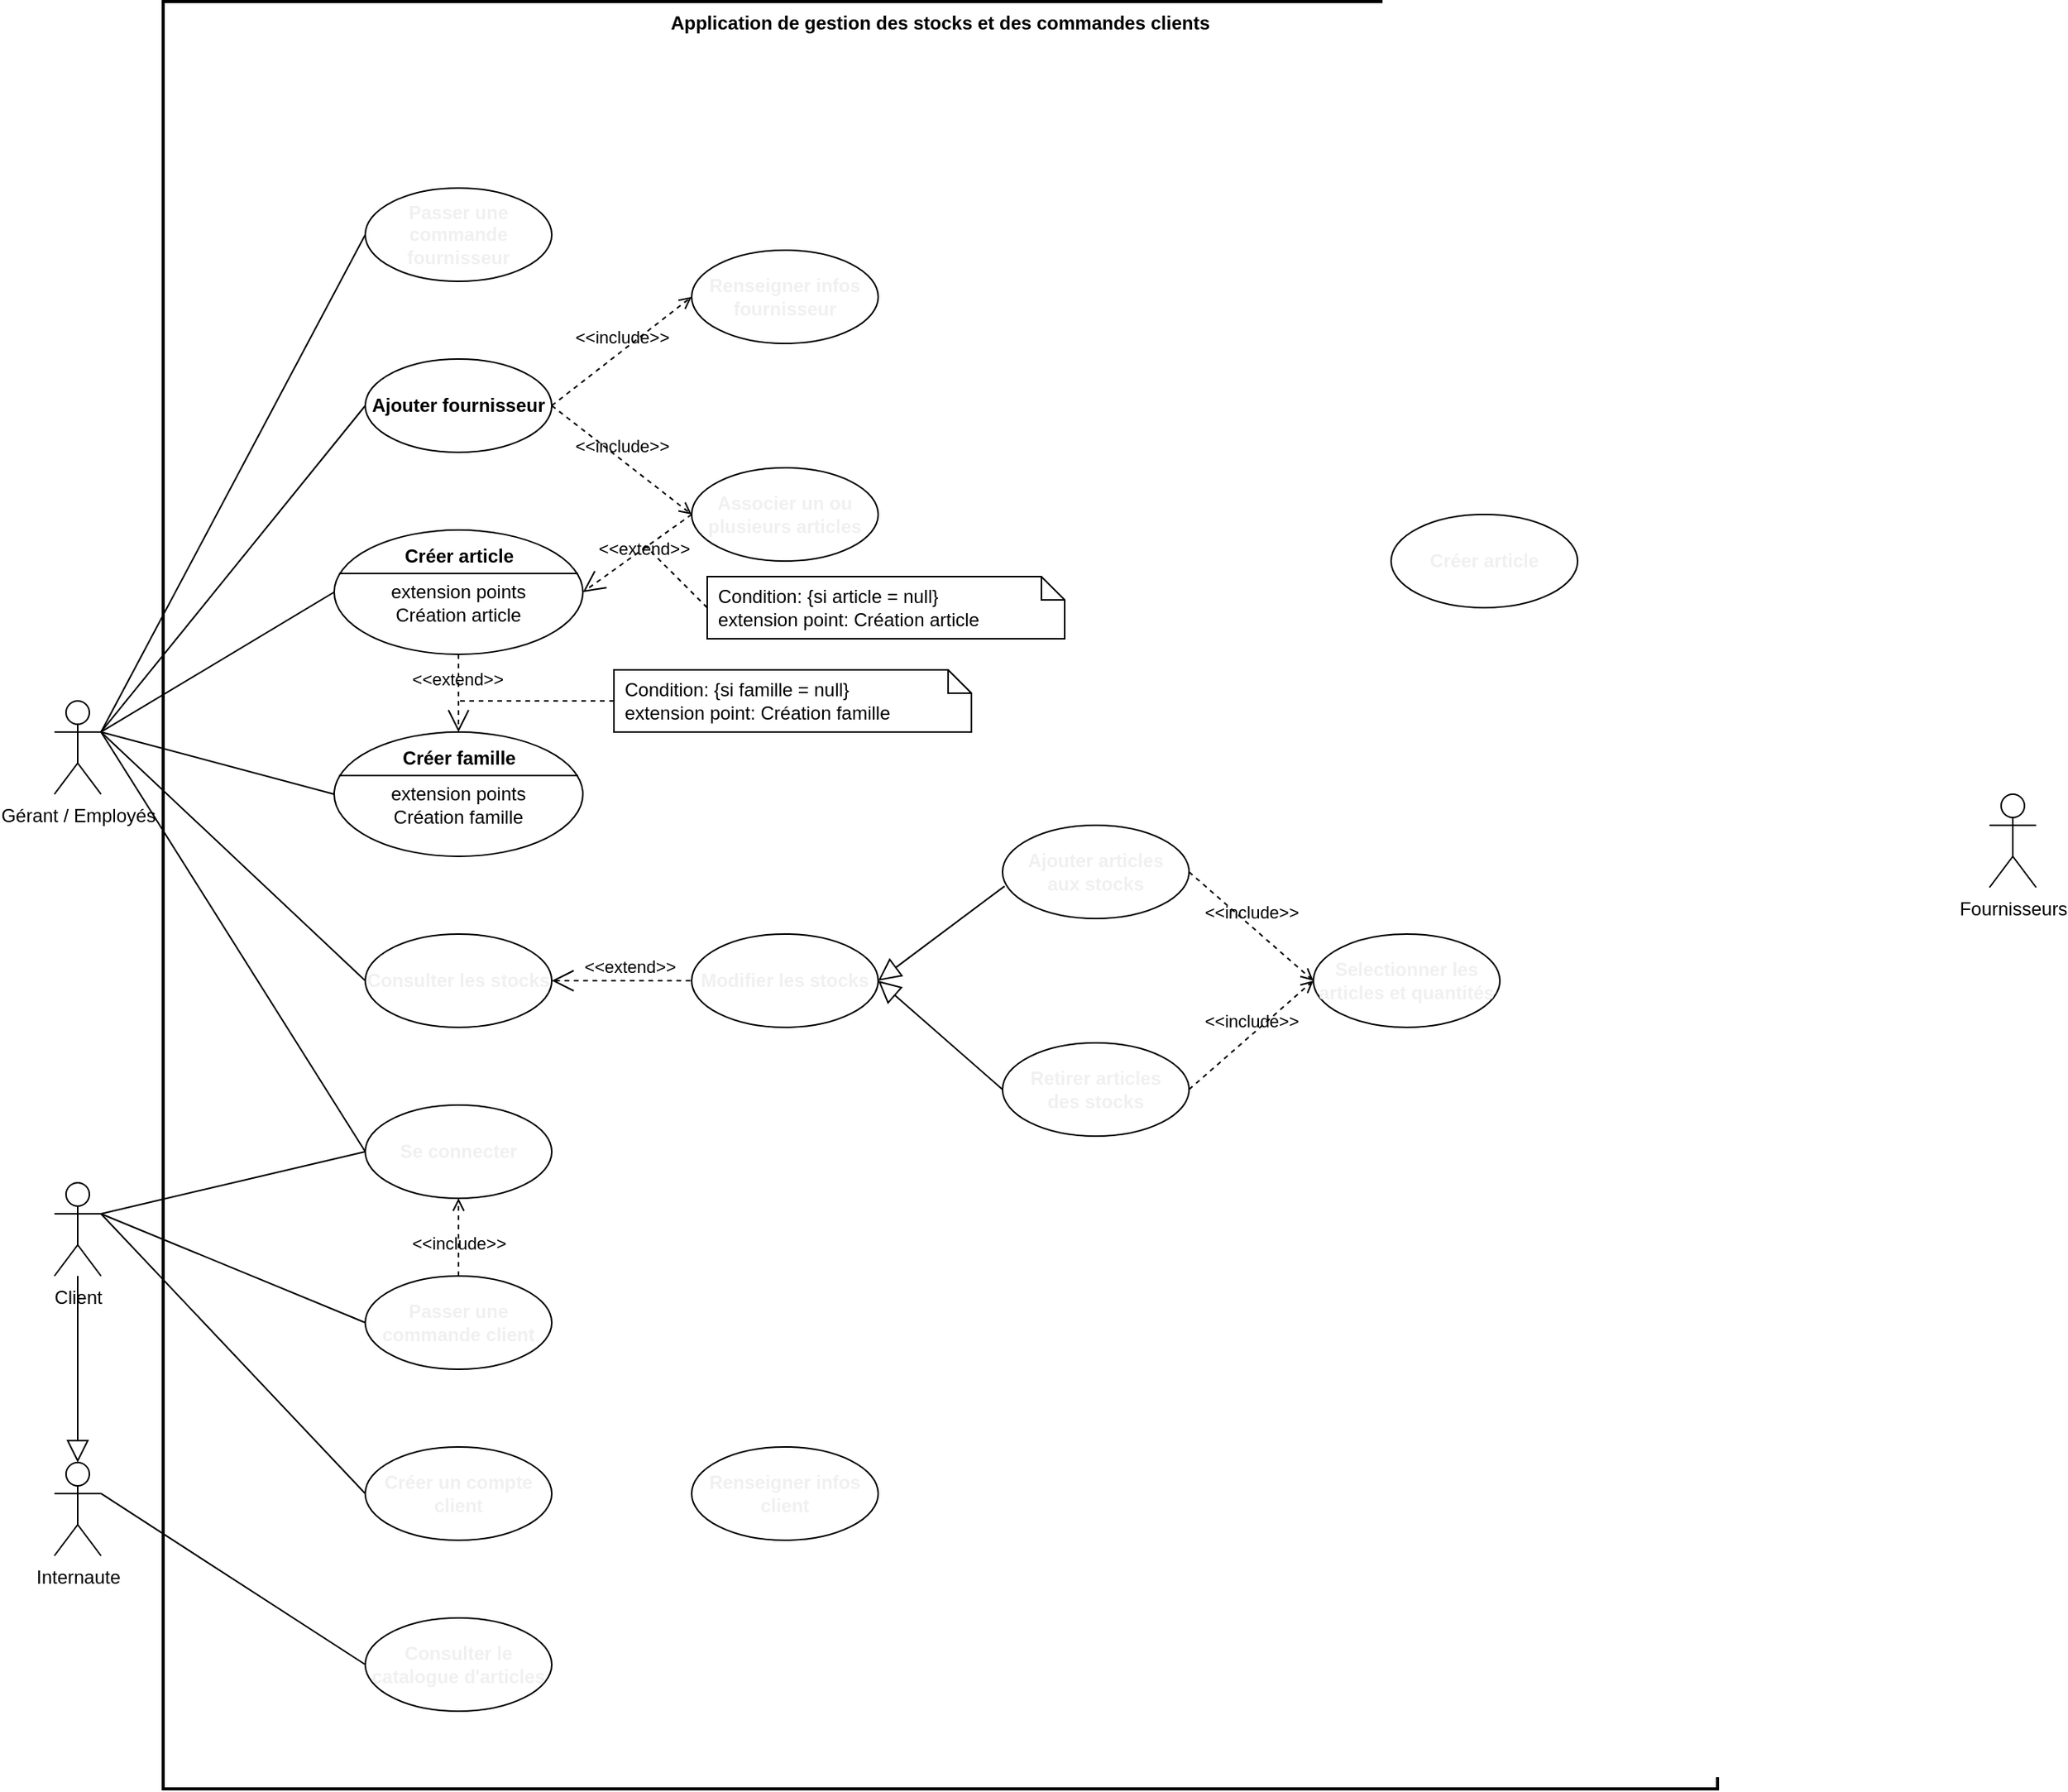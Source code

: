 <mxfile>
    <diagram id="o71ToMmGcE9urnErJe_Q" name="Page-1">
        <mxGraphModel dx="2272" dy="2007" grid="1" gridSize="10" guides="1" tooltips="1" connect="1" arrows="1" fold="1" page="1" pageScale="1" pageWidth="827" pageHeight="1169" background="none" math="0" shadow="0">
            <root>
                <mxCell id="0"/>
                <mxCell id="1" parent="0"/>
                <mxCell id="60" style="rounded=0;orthogonalLoop=1;jettySize=auto;html=1;exitX=1;exitY=0.333;exitDx=0;exitDy=0;exitPerimeter=0;entryX=0;entryY=0.5;entryDx=0;entryDy=0;endArrow=none;endFill=0;endSize=6;" parent="1" source="2" target="26" edge="1">
                    <mxGeometry relative="1" as="geometry"/>
                </mxCell>
                <mxCell id="61" style="edgeStyle=none;rounded=0;orthogonalLoop=1;jettySize=auto;html=1;exitX=1;exitY=0.333;exitDx=0;exitDy=0;exitPerimeter=0;entryX=0;entryY=0.5;entryDx=0;entryDy=0;endArrow=none;endFill=0;endSize=6;" parent="1" source="2" target="58" edge="1">
                    <mxGeometry relative="1" as="geometry"/>
                </mxCell>
                <mxCell id="80" style="edgeStyle=none;rounded=0;orthogonalLoop=1;jettySize=auto;html=1;exitX=1;exitY=0.333;exitDx=0;exitDy=0;exitPerimeter=0;entryX=0;entryY=0.5;entryDx=0;entryDy=0;endArrow=none;endFill=0;endSize=6;" parent="1" source="2" target="VlSE2aysGlBR9VW1DoNy-73" edge="1">
                    <mxGeometry relative="1" as="geometry"/>
                </mxCell>
                <mxCell id="2" value="Gérant / Employés" style="shape=umlActor;verticalLabelPosition=bottom;verticalAlign=top;html=1;outlineConnect=0;fontFamily=Helvetica;labelBackgroundColor=none;labelBorderColor=none;" parent="1" vertex="1">
                    <mxGeometry x="-760" y="310" width="30" height="60" as="geometry"/>
                </mxCell>
                <mxCell id="19" value="Ajouter articles&lt;br&gt;aux stocks" style="shape=ellipse;html=1;strokeWidth=1;fontStyle=1;whiteSpace=wrap;align=center;perimeter=ellipsePerimeter;labelBackgroundColor=none;fontFamily=Helvetica;fontColor=#f0f0f0;" parent="1" vertex="1">
                    <mxGeometry x="-150" y="390" width="120" height="60" as="geometry"/>
                </mxCell>
                <mxCell id="20" value="Créer un compte client" style="shape=ellipse;html=1;strokeWidth=1;fontStyle=1;whiteSpace=wrap;align=center;perimeter=ellipsePerimeter;labelBackgroundColor=none;fontFamily=Helvetica;fontColor=#f0f0f0;" parent="1" vertex="1">
                    <mxGeometry x="-560" y="790" width="120" height="60" as="geometry"/>
                </mxCell>
                <mxCell id="21" value="Retirer articles &lt;br&gt;des stocks" style="shape=ellipse;html=1;strokeWidth=1;fontStyle=1;whiteSpace=wrap;align=center;perimeter=ellipsePerimeter;labelBackgroundColor=none;fontFamily=Helvetica;fontColor=#f0f0f0;" parent="1" vertex="1">
                    <mxGeometry x="-150" y="530" width="120" height="60" as="geometry"/>
                </mxCell>
                <mxCell id="63" style="edgeStyle=none;rounded=0;orthogonalLoop=1;jettySize=auto;html=1;exitX=0;exitY=0.5;exitDx=0;exitDy=0;entryX=1;entryY=0.333;entryDx=0;entryDy=0;entryPerimeter=0;endArrow=none;endFill=0;endSize=6;exitPerimeter=0;" parent="1" source="94" target="2" edge="1">
                    <mxGeometry relative="1" as="geometry">
                        <mxPoint x="-560" y="400" as="sourcePoint"/>
                    </mxGeometry>
                </mxCell>
                <mxCell id="64" style="edgeStyle=none;rounded=0;orthogonalLoop=1;jettySize=auto;html=1;exitX=0;exitY=0.5;exitDx=0;exitDy=0;endArrow=none;endFill=0;endSize=6;entryX=1;entryY=0.333;entryDx=0;entryDy=0;entryPerimeter=0;exitPerimeter=0;" parent="1" source="104" target="2" edge="1">
                    <mxGeometry relative="1" as="geometry">
                        <mxPoint x="-730" y="160" as="targetPoint"/>
                        <mxPoint x="-560" y="280" as="sourcePoint"/>
                    </mxGeometry>
                </mxCell>
                <mxCell id="26" value="Ajouter fournisseur" style="shape=ellipse;html=1;strokeWidth=1;fontStyle=1;whiteSpace=wrap;align=center;perimeter=ellipsePerimeter;labelBackgroundColor=none;fontFamily=Helvetica;" parent="1" vertex="1">
                    <mxGeometry x="-560" y="90" width="120" height="60" as="geometry"/>
                </mxCell>
                <mxCell id="34" value="Modifier les stocks" style="shape=ellipse;html=1;strokeWidth=1;fontStyle=1;whiteSpace=wrap;align=center;perimeter=ellipsePerimeter;labelBackgroundColor=none;fontFamily=Helvetica;fontColor=#f0f0f0;" parent="1" vertex="1">
                    <mxGeometry x="-350" y="460" width="120" height="60" as="geometry"/>
                </mxCell>
                <mxCell id="40" value="Renseigner infos client" style="shape=ellipse;html=1;strokeWidth=1;fontStyle=1;whiteSpace=wrap;align=center;perimeter=ellipsePerimeter;labelBackgroundColor=none;fontFamily=Helvetica;fontColor=#f0f0f0;" parent="1" vertex="1">
                    <mxGeometry x="-350" y="790" width="120" height="60" as="geometry"/>
                </mxCell>
                <mxCell id="56" value="Renseigner infos fournisseur" style="shape=ellipse;html=1;strokeWidth=1;fontStyle=1;whiteSpace=wrap;align=center;perimeter=ellipsePerimeter;labelBackgroundColor=none;fontFamily=Helvetica;fontColor=#f0f0f0;" parent="1" vertex="1">
                    <mxGeometry x="-350" y="20" width="120" height="60" as="geometry"/>
                </mxCell>
                <mxCell id="66" style="edgeStyle=none;rounded=0;orthogonalLoop=1;jettySize=auto;html=1;exitX=1;exitY=0.333;exitDx=0;exitDy=0;exitPerimeter=0;entryX=0;entryY=0.5;entryDx=0;entryDy=0;endArrow=none;endFill=0;endSize=6;" parent="1" source="VlSE2aysGlBR9VW1DoNy-65" target="20" edge="1">
                    <mxGeometry relative="1" as="geometry"/>
                </mxCell>
                <mxCell id="67" style="edgeStyle=none;rounded=0;orthogonalLoop=1;jettySize=auto;html=1;exitX=1;exitY=0.333;exitDx=0;exitDy=0;exitPerimeter=0;entryX=0;entryY=0.5;entryDx=0;entryDy=0;endArrow=none;endFill=0;endSize=6;" parent="1" source="VlSE2aysGlBR9VW1DoNy-65" target="VlSE2aysGlBR9VW1DoNy-73" edge="1">
                    <mxGeometry relative="1" as="geometry"/>
                </mxCell>
                <mxCell id="68" style="edgeStyle=none;rounded=0;orthogonalLoop=1;jettySize=auto;html=1;exitX=1;exitY=0.333;exitDx=0;exitDy=0;exitPerimeter=0;entryX=0;entryY=0.5;entryDx=0;entryDy=0;endArrow=none;endFill=0;endSize=6;" parent="1" source="VlSE2aysGlBR9VW1DoNy-65" target="VlSE2aysGlBR9VW1DoNy-69" edge="1">
                    <mxGeometry relative="1" as="geometry"/>
                </mxCell>
                <mxCell id="VlSE2aysGlBR9VW1DoNy-65" value="Client" style="shape=umlActor;html=1;verticalLabelPosition=bottom;verticalAlign=top;align=center;" parent="1" vertex="1">
                    <mxGeometry x="-760" y="620" width="30" height="60" as="geometry"/>
                </mxCell>
                <mxCell id="VlSE2aysGlBR9VW1DoNy-66" value="Fournisseurs" style="shape=umlActor;html=1;verticalLabelPosition=bottom;verticalAlign=top;align=center;" parent="1" vertex="1">
                    <mxGeometry x="485" y="370" width="30" height="60" as="geometry"/>
                </mxCell>
                <mxCell id="VlSE2aysGlBR9VW1DoNy-69" value="Passer une commande client" style="shape=ellipse;html=1;strokeWidth=1;fontStyle=1;whiteSpace=wrap;align=center;perimeter=ellipsePerimeter;labelBackgroundColor=none;fontFamily=Helvetica;fontColor=#f0f0f0;" parent="1" vertex="1">
                    <mxGeometry x="-560" y="680" width="120" height="60" as="geometry"/>
                </mxCell>
                <mxCell id="VlSE2aysGlBR9VW1DoNy-72" value="Application de gestion des stocks et des commandes clients" style="shape=rect;html=1;verticalAlign=top;fontStyle=1;whiteSpace=wrap;align=center;fillColor=none;strokeWidth=2;" parent="1" vertex="1">
                    <mxGeometry x="-690" y="-140" width="1000" height="1150" as="geometry"/>
                </mxCell>
                <mxCell id="VlSE2aysGlBR9VW1DoNy-73" value="Se connecter" style="shape=ellipse;html=1;strokeWidth=1;fontStyle=1;whiteSpace=wrap;align=center;perimeter=ellipsePerimeter;labelBackgroundColor=none;fontFamily=Helvetica;fontColor=#f0f0f0;" parent="1" vertex="1">
                    <mxGeometry x="-560" y="570" width="120" height="60" as="geometry"/>
                </mxCell>
                <mxCell id="62" style="edgeStyle=none;rounded=0;orthogonalLoop=1;jettySize=auto;html=1;exitX=0;exitY=0.5;exitDx=0;exitDy=0;entryX=1;entryY=0.333;entryDx=0;entryDy=0;entryPerimeter=0;endArrow=none;endFill=0;endSize=6;" parent="1" source="VlSE2aysGlBR9VW1DoNy-76" target="2" edge="1">
                    <mxGeometry relative="1" as="geometry"/>
                </mxCell>
                <mxCell id="VlSE2aysGlBR9VW1DoNy-76" value="&lt;span&gt;Consulter&amp;nbsp;&lt;/span&gt;&lt;span&gt;les stocks&lt;/span&gt;" style="shape=ellipse;html=1;strokeWidth=1;fontStyle=1;whiteSpace=wrap;align=center;perimeter=ellipsePerimeter;labelBackgroundColor=none;fontFamily=Helvetica;fontColor=#f0f0f0;" parent="1" vertex="1">
                    <mxGeometry x="-560" y="460" width="120" height="60" as="geometry"/>
                </mxCell>
                <mxCell id="VlSE2aysGlBR9VW1DoNy-81" value="Consulter le catalogue d'articles" style="shape=ellipse;html=1;strokeWidth=1;fontStyle=1;whiteSpace=wrap;align=center;perimeter=ellipsePerimeter;labelBackgroundColor=none;fontFamily=Helvetica;fontColor=#f0f0f0;" parent="1" vertex="1">
                    <mxGeometry x="-560" y="900" width="120" height="60" as="geometry"/>
                </mxCell>
                <mxCell id="58" value="Passer une commande fournisseur" style="shape=ellipse;html=1;strokeWidth=1;fontStyle=1;whiteSpace=wrap;align=center;perimeter=ellipsePerimeter;labelBackgroundColor=none;fontFamily=Helvetica;fontColor=#f0f0f0;" parent="1" vertex="1">
                    <mxGeometry x="-560" y="-20" width="120" height="60" as="geometry"/>
                </mxCell>
                <mxCell id="71" value="Selectionner les articles et quantités" style="shape=ellipse;html=1;strokeWidth=1;fontStyle=1;whiteSpace=wrap;align=center;perimeter=ellipsePerimeter;labelBackgroundColor=none;fontFamily=Helvetica;fontColor=#f0f0f0;" parent="1" vertex="1">
                    <mxGeometry x="50" y="460" width="120" height="60" as="geometry"/>
                </mxCell>
                <mxCell id="75" value="&amp;lt;&amp;lt;include&amp;gt;&amp;gt;" style="edgeStyle=none;html=1;endArrow=open;verticalAlign=bottom;dashed=1;labelBackgroundColor=none;endSize=6;exitX=0.5;exitY=0;exitDx=0;exitDy=0;entryX=0.5;entryY=1;entryDx=0;entryDy=0;" parent="1" source="VlSE2aysGlBR9VW1DoNy-69" target="VlSE2aysGlBR9VW1DoNy-73" edge="1">
                    <mxGeometry x="-0.5" width="160" relative="1" as="geometry">
                        <mxPoint x="-590" y="710" as="sourcePoint"/>
                        <mxPoint x="-430" y="710" as="targetPoint"/>
                        <mxPoint as="offset"/>
                    </mxGeometry>
                </mxCell>
                <mxCell id="81" style="edgeStyle=none;rounded=0;orthogonalLoop=1;jettySize=auto;html=1;exitX=1;exitY=0.333;exitDx=0;exitDy=0;exitPerimeter=0;entryX=0;entryY=0.5;entryDx=0;entryDy=0;endArrow=none;endFill=0;endSize=6;" parent="1" source="77" target="VlSE2aysGlBR9VW1DoNy-81" edge="1">
                    <mxGeometry relative="1" as="geometry"/>
                </mxCell>
                <mxCell id="77" value="Internaute" style="shape=umlActor;html=1;verticalLabelPosition=bottom;verticalAlign=top;align=center;" parent="1" vertex="1">
                    <mxGeometry x="-760" y="800" width="30" height="60" as="geometry"/>
                </mxCell>
                <mxCell id="83" value="" style="edgeStyle=none;html=1;endArrow=block;endFill=0;endSize=12;verticalAlign=bottom;entryX=0.5;entryY=0;entryDx=0;entryDy=0;entryPerimeter=0;" parent="1" source="VlSE2aysGlBR9VW1DoNy-65" target="77" edge="1">
                    <mxGeometry width="160" relative="1" as="geometry">
                        <mxPoint x="-750" y="710" as="sourcePoint"/>
                        <mxPoint x="-50" y="600" as="targetPoint"/>
                    </mxGeometry>
                </mxCell>
                <mxCell id="86" value="&amp;lt;&amp;lt;extend&amp;gt;&amp;gt;" style="edgeStyle=none;html=1;startArrow=open;endArrow=none;startSize=12;verticalAlign=bottom;dashed=1;labelBackgroundColor=none;entryX=0;entryY=0.5;entryDx=0;entryDy=0;exitX=1;exitY=0.5;exitDx=0;exitDy=0;" parent="1" source="VlSE2aysGlBR9VW1DoNy-76" target="34" edge="1">
                    <mxGeometry x="0.111" width="160" relative="1" as="geometry">
                        <mxPoint x="-210" y="400" as="sourcePoint"/>
                        <mxPoint x="-50" y="400" as="targetPoint"/>
                        <mxPoint as="offset"/>
                    </mxGeometry>
                </mxCell>
                <mxCell id="87" value="" style="edgeStyle=none;html=1;endArrow=block;endFill=0;endSize=12;verticalAlign=bottom;exitX=0.011;exitY=0.653;exitDx=0;exitDy=0;exitPerimeter=0;entryX=1;entryY=0.5;entryDx=0;entryDy=0;" parent="1" source="19" target="34" edge="1">
                    <mxGeometry width="160" relative="1" as="geometry">
                        <mxPoint x="-210" y="400" as="sourcePoint"/>
                        <mxPoint x="-50" y="400" as="targetPoint"/>
                    </mxGeometry>
                </mxCell>
                <mxCell id="88" value="" style="edgeStyle=none;html=1;endArrow=block;endFill=0;endSize=12;verticalAlign=bottom;exitX=0;exitY=0.5;exitDx=0;exitDy=0;entryX=1;entryY=0.5;entryDx=0;entryDy=0;" parent="1" source="21" target="34" edge="1">
                    <mxGeometry width="160" relative="1" as="geometry">
                        <mxPoint x="-138.68" y="229.18" as="sourcePoint"/>
                        <mxPoint x="-230" y="280" as="targetPoint"/>
                    </mxGeometry>
                </mxCell>
                <mxCell id="89" value="&amp;lt;&amp;lt;include&amp;gt;&amp;gt;" style="edgeStyle=none;html=1;endArrow=open;verticalAlign=bottom;dashed=1;labelBackgroundColor=none;endSize=6;exitX=1;exitY=0.5;exitDx=0;exitDy=0;entryX=0;entryY=0.5;entryDx=0;entryDy=0;" parent="1" source="19" target="71" edge="1">
                    <mxGeometry width="160" relative="1" as="geometry">
                        <mxPoint x="-30" y="240" as="sourcePoint"/>
                        <mxPoint x="-50" y="430" as="targetPoint"/>
                    </mxGeometry>
                </mxCell>
                <mxCell id="90" value="&amp;lt;&amp;lt;include&amp;gt;&amp;gt;" style="edgeStyle=none;html=1;endArrow=open;verticalAlign=bottom;dashed=1;labelBackgroundColor=none;endSize=6;exitX=1;exitY=0.5;exitDx=0;exitDy=0;entryX=0;entryY=0.5;entryDx=0;entryDy=0;" parent="1" source="21" target="71" edge="1">
                    <mxGeometry width="160" relative="1" as="geometry">
                        <mxPoint x="-20" y="220" as="sourcePoint"/>
                        <mxPoint x="40" y="290" as="targetPoint"/>
                    </mxGeometry>
                </mxCell>
                <mxCell id="91" value="Condition: {si famille = null}&#10;extension point: Création famille" style="shape=note;size=15;spacingLeft=5;align=left;whiteSpace=wrap;" parent="1" vertex="1">
                    <mxGeometry x="-400" y="290" width="230" height="40" as="geometry"/>
                </mxCell>
                <mxCell id="92" value="&amp;lt;&amp;lt;extend&amp;gt;&amp;gt;" style="align=right;html=1;verticalAlign=bottom;rounded=0;labelBackgroundColor=none;endArrow=open;endSize=12;dashed=1;entryX=0.5;entryY=0;entryDx=0;entryDy=0;exitX=0.5;exitY=1;exitDx=0;exitDy=0;entryPerimeter=0;exitPerimeter=0;" parent="1" source="104" target="94" edge="1">
                    <mxGeometry y="30" relative="1" as="geometry">
                        <mxPoint x="-500" y="430" as="targetPoint"/>
                        <mxPoint x="-500" y="310" as="sourcePoint"/>
                        <mxPoint as="offset"/>
                    </mxGeometry>
                </mxCell>
                <mxCell id="93" value="" style="edgeStyle=none;html=1;endArrow=none;rounded=0;labelBackgroundColor=none;dashed=1;exitX=0;exitY=0.5;endSize=6;exitDx=0;exitDy=0;exitPerimeter=0;" parent="1" source="91" edge="1">
                    <mxGeometry relative="1" as="geometry">
                        <mxPoint x="-500" y="310" as="targetPoint"/>
                    </mxGeometry>
                </mxCell>
                <mxCell id="94" value="&lt;br&gt;extension points&lt;br&gt;Création famille" style="html=1;shape=mxgraph.sysml.useCaseExtPt;whiteSpace=wrap;align=center;" parent="1" vertex="1">
                    <mxGeometry x="-580" y="330" width="160" height="80" as="geometry"/>
                </mxCell>
                <mxCell id="95" value="Créer famille" style="resizable=0;html=1;verticalAlign=middle;align=center;labelBackgroundColor=none;fontStyle=1;" parent="94" connectable="0" vertex="1">
                    <mxGeometry x="80" y="17" as="geometry"/>
                </mxCell>
                <mxCell id="96" value="Associer un ou plusieurs articles" style="shape=ellipse;html=1;strokeWidth=1;fontStyle=1;whiteSpace=wrap;align=center;perimeter=ellipsePerimeter;labelBackgroundColor=none;fontFamily=Helvetica;fontColor=#f0f0f0;" parent="1" vertex="1">
                    <mxGeometry x="-350" y="160" width="120" height="60" as="geometry"/>
                </mxCell>
                <mxCell id="98" value="&amp;lt;&amp;lt;include&amp;gt;&amp;gt;" style="edgeStyle=none;html=1;endArrow=open;verticalAlign=bottom;dashed=1;labelBackgroundColor=none;entryX=0;entryY=0.5;entryDx=0;entryDy=0;exitX=1;exitY=0.5;exitDx=0;exitDy=0;" parent="1" source="26" target="56" edge="1">
                    <mxGeometry width="160" relative="1" as="geometry">
                        <mxPoint x="-240" y="260" as="sourcePoint"/>
                        <mxPoint x="-80" y="260" as="targetPoint"/>
                    </mxGeometry>
                </mxCell>
                <mxCell id="99" value="&amp;lt;&amp;lt;include&amp;gt;&amp;gt;" style="edgeStyle=none;html=1;endArrow=open;verticalAlign=bottom;dashed=1;labelBackgroundColor=none;entryX=0;entryY=0.5;entryDx=0;entryDy=0;exitX=1;exitY=0.5;exitDx=0;exitDy=0;" parent="1" source="26" target="96" edge="1">
                    <mxGeometry width="160" relative="1" as="geometry">
                        <mxPoint x="-430" y="90" as="sourcePoint"/>
                        <mxPoint x="-340" y="20" as="targetPoint"/>
                    </mxGeometry>
                </mxCell>
                <mxCell id="100" value="Condition: {si article = null}&#10;extension point: Création article" style="shape=note;size=15;spacingLeft=5;align=left;whiteSpace=wrap;" parent="1" vertex="1">
                    <mxGeometry x="-340" y="230" width="230" height="40" as="geometry"/>
                </mxCell>
                <mxCell id="101" value="&amp;lt;&amp;lt;extend&amp;gt;&amp;gt;" style="align=right;html=1;verticalAlign=bottom;rounded=0;labelBackgroundColor=none;endArrow=open;endSize=12;dashed=1;exitX=0;exitY=0.5;exitDx=0;exitDy=0;entryX=1;entryY=0.5;entryDx=0;entryDy=0;entryPerimeter=0;" parent="1" source="96" target="104" edge="1">
                    <mxGeometry x="-0.595" y="24" relative="1" as="geometry">
                        <mxPoint x="-457.574" y="258.787" as="targetPoint"/>
                        <mxPoint x="-282.43" y="190.61" as="sourcePoint"/>
                        <mxPoint y="1" as="offset"/>
                    </mxGeometry>
                </mxCell>
                <mxCell id="102" value="" style="edgeStyle=none;html=1;endArrow=none;rounded=0;labelBackgroundColor=none;dashed=1;exitX=0;exitY=0.5;exitDx=0;exitDy=0;exitPerimeter=0;" parent="1" source="100" edge="1">
                    <mxGeometry relative="1" as="geometry">
                        <mxPoint x="-380" y="210" as="targetPoint"/>
                    </mxGeometry>
                </mxCell>
                <mxCell id="103" value="Créer article" style="shape=ellipse;html=1;strokeWidth=1;fontStyle=1;whiteSpace=wrap;align=center;perimeter=ellipsePerimeter;labelBackgroundColor=none;fontFamily=Helvetica;fontColor=#f0f0f0;" parent="1" vertex="1">
                    <mxGeometry x="100" y="190" width="120" height="60" as="geometry"/>
                </mxCell>
                <mxCell id="104" value="&lt;br&gt;extension points&lt;br&gt;Création article" style="html=1;shape=mxgraph.sysml.useCaseExtPt;whiteSpace=wrap;align=center;" parent="1" vertex="1">
                    <mxGeometry x="-580" y="200" width="160" height="80" as="geometry"/>
                </mxCell>
                <mxCell id="105" value="Créer article" style="resizable=0;html=1;verticalAlign=middle;align=center;labelBackgroundColor=none;fontStyle=1;" parent="104" connectable="0" vertex="1">
                    <mxGeometry x="80" y="17" as="geometry"/>
                </mxCell>
            </root>
        </mxGraphModel>
    </diagram>
</mxfile>